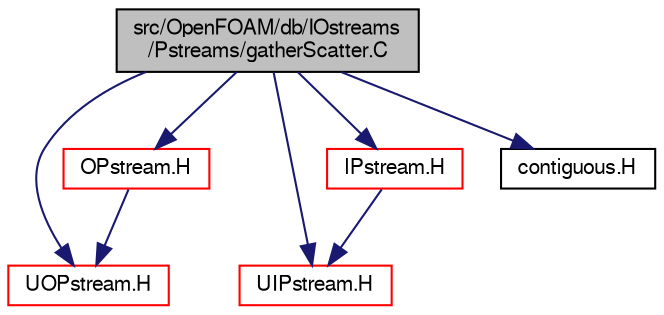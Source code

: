 digraph "src/OpenFOAM/db/IOstreams/Pstreams/gatherScatter.C"
{
  bgcolor="transparent";
  edge [fontname="FreeSans",fontsize="10",labelfontname="FreeSans",labelfontsize="10"];
  node [fontname="FreeSans",fontsize="10",shape=record];
  Node0 [label="src/OpenFOAM/db/IOstreams\l/Pstreams/gatherScatter.C",height=0.2,width=0.4,color="black", fillcolor="grey75", style="filled", fontcolor="black"];
  Node0 -> Node1 [color="midnightblue",fontsize="10",style="solid",fontname="FreeSans"];
  Node1 [label="UOPstream.H",height=0.2,width=0.4,color="red",URL="$a09158.html"];
  Node0 -> Node72 [color="midnightblue",fontsize="10",style="solid",fontname="FreeSans"];
  Node72 [label="OPstream.H",height=0.2,width=0.4,color="red",URL="$a09128.html"];
  Node72 -> Node1 [color="midnightblue",fontsize="10",style="solid",fontname="FreeSans"];
  Node0 -> Node73 [color="midnightblue",fontsize="10",style="solid",fontname="FreeSans"];
  Node73 [label="UIPstream.H",height=0.2,width=0.4,color="red",URL="$a09152.html"];
  Node0 -> Node80 [color="midnightblue",fontsize="10",style="solid",fontname="FreeSans"];
  Node80 [label="IPstream.H",height=0.2,width=0.4,color="red",URL="$a09122.html"];
  Node80 -> Node73 [color="midnightblue",fontsize="10",style="solid",fontname="FreeSans"];
  Node0 -> Node81 [color="midnightblue",fontsize="10",style="solid",fontname="FreeSans"];
  Node81 [label="contiguous.H",height=0.2,width=0.4,color="black",URL="$a12185.html",tooltip="Template function to specify if the data of a type are contiguous. "];
}
